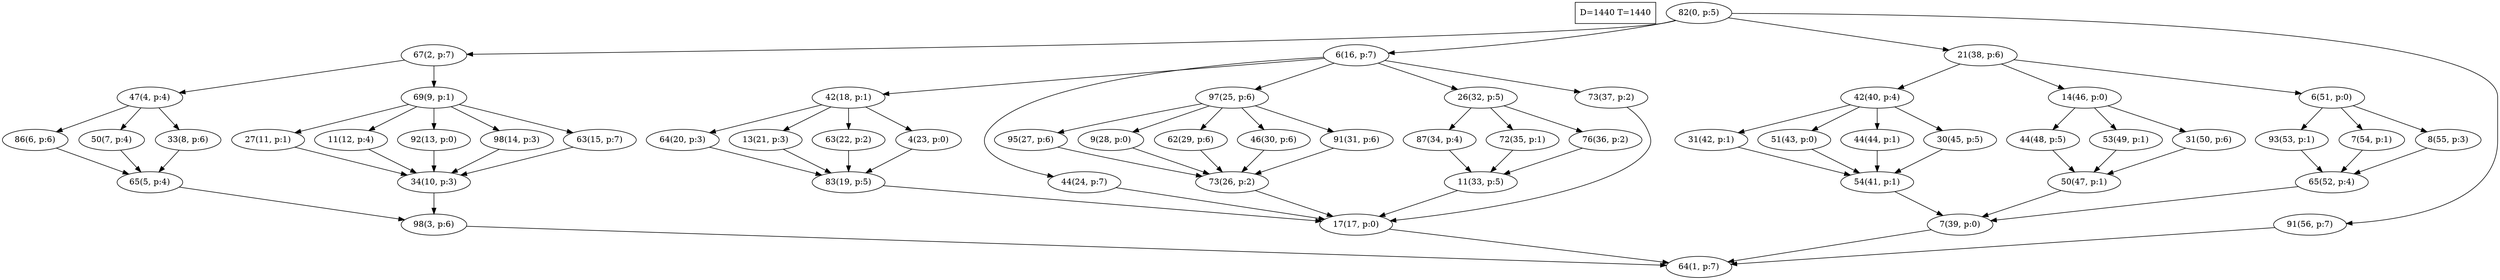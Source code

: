 digraph Task {
i [shape=box, label="D=1440 T=1440"]; 
0 [label="82(0, p:5)"];
1 [label="64(1, p:7)"];
2 [label="67(2, p:7)"];
3 [label="98(3, p:6)"];
4 [label="47(4, p:4)"];
5 [label="65(5, p:4)"];
6 [label="86(6, p:6)"];
7 [label="50(7, p:4)"];
8 [label="33(8, p:6)"];
9 [label="69(9, p:1)"];
10 [label="34(10, p:3)"];
11 [label="27(11, p:1)"];
12 [label="11(12, p:4)"];
13 [label="92(13, p:0)"];
14 [label="98(14, p:3)"];
15 [label="63(15, p:7)"];
16 [label="6(16, p:7)"];
17 [label="17(17, p:0)"];
18 [label="42(18, p:1)"];
19 [label="83(19, p:5)"];
20 [label="64(20, p:3)"];
21 [label="13(21, p:3)"];
22 [label="63(22, p:2)"];
23 [label="4(23, p:0)"];
24 [label="44(24, p:7)"];
25 [label="97(25, p:6)"];
26 [label="73(26, p:2)"];
27 [label="95(27, p:6)"];
28 [label="9(28, p:0)"];
29 [label="62(29, p:6)"];
30 [label="46(30, p:6)"];
31 [label="91(31, p:6)"];
32 [label="26(32, p:5)"];
33 [label="11(33, p:5)"];
34 [label="87(34, p:4)"];
35 [label="72(35, p:1)"];
36 [label="76(36, p:2)"];
37 [label="73(37, p:2)"];
38 [label="21(38, p:6)"];
39 [label="7(39, p:0)"];
40 [label="42(40, p:4)"];
41 [label="54(41, p:1)"];
42 [label="31(42, p:1)"];
43 [label="51(43, p:0)"];
44 [label="44(44, p:1)"];
45 [label="30(45, p:5)"];
46 [label="14(46, p:0)"];
47 [label="50(47, p:1)"];
48 [label="44(48, p:5)"];
49 [label="53(49, p:1)"];
50 [label="31(50, p:6)"];
51 [label="6(51, p:0)"];
52 [label="65(52, p:4)"];
53 [label="93(53, p:1)"];
54 [label="7(54, p:1)"];
55 [label="8(55, p:3)"];
56 [label="91(56, p:7)"];
0 -> 2;
0 -> 16;
0 -> 38;
0 -> 56;
2 -> 4;
2 -> 9;
3 -> 1;
4 -> 6;
4 -> 7;
4 -> 8;
5 -> 3;
6 -> 5;
7 -> 5;
8 -> 5;
9 -> 11;
9 -> 12;
9 -> 13;
9 -> 14;
9 -> 15;
10 -> 3;
11 -> 10;
12 -> 10;
13 -> 10;
14 -> 10;
15 -> 10;
16 -> 18;
16 -> 24;
16 -> 25;
16 -> 32;
16 -> 37;
17 -> 1;
18 -> 20;
18 -> 21;
18 -> 22;
18 -> 23;
19 -> 17;
20 -> 19;
21 -> 19;
22 -> 19;
23 -> 19;
24 -> 17;
25 -> 27;
25 -> 28;
25 -> 29;
25 -> 30;
25 -> 31;
26 -> 17;
27 -> 26;
28 -> 26;
29 -> 26;
30 -> 26;
31 -> 26;
32 -> 34;
32 -> 35;
32 -> 36;
33 -> 17;
34 -> 33;
35 -> 33;
36 -> 33;
37 -> 17;
38 -> 40;
38 -> 46;
38 -> 51;
39 -> 1;
40 -> 42;
40 -> 43;
40 -> 44;
40 -> 45;
41 -> 39;
42 -> 41;
43 -> 41;
44 -> 41;
45 -> 41;
46 -> 48;
46 -> 49;
46 -> 50;
47 -> 39;
48 -> 47;
49 -> 47;
50 -> 47;
51 -> 53;
51 -> 54;
51 -> 55;
52 -> 39;
53 -> 52;
54 -> 52;
55 -> 52;
56 -> 1;
}